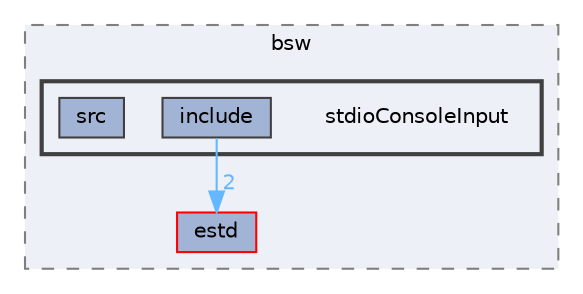 digraph "stdioConsoleInput"
{
 // LATEX_PDF_SIZE
  bgcolor="transparent";
  edge [fontname=Helvetica,fontsize=10,labelfontname=Helvetica,labelfontsize=10];
  node [fontname=Helvetica,fontsize=10,shape=box,height=0.2,width=0.4];
  compound=true
  subgraph clusterdir_6d5c880d47bd8ed5a2539072056c02e0 {
    graph [ bgcolor="#edf0f7", pencolor="grey50", label="bsw", fontname=Helvetica,fontsize=10 style="filled,dashed", URL="dir_6d5c880d47bd8ed5a2539072056c02e0.html",tooltip=""]
  dir_705ed472854f071e46e92f9933f4d565 [label="estd", fillcolor="#a2b4d6", color="red", style="filled", URL="dir_705ed472854f071e46e92f9933f4d565.html",tooltip=""];
  subgraph clusterdir_244f2b1f643b9406517c78d57a7ee0f9 {
    graph [ bgcolor="#edf0f7", pencolor="grey25", label="", fontname=Helvetica,fontsize=10 style="filled,bold", URL="dir_244f2b1f643b9406517c78d57a7ee0f9.html",tooltip=""]
    dir_244f2b1f643b9406517c78d57a7ee0f9 [shape=plaintext, label="stdioConsoleInput"];
  dir_747f8148dd7876e5c5435492b1e3fe47 [label="include", fillcolor="#a2b4d6", color="grey25", style="filled", URL="dir_747f8148dd7876e5c5435492b1e3fe47.html",tooltip=""];
  dir_89fe82f1960e79957cf020bd55748283 [label="src", fillcolor="#a2b4d6", color="grey25", style="filled", URL="dir_89fe82f1960e79957cf020bd55748283.html",tooltip=""];
  }
  }
  dir_747f8148dd7876e5c5435492b1e3fe47->dir_705ed472854f071e46e92f9933f4d565 [headlabel="2", labeldistance=1.5 headhref="dir_000115_000075.html" href="dir_000115_000075.html" color="steelblue1" fontcolor="steelblue1"];
}
